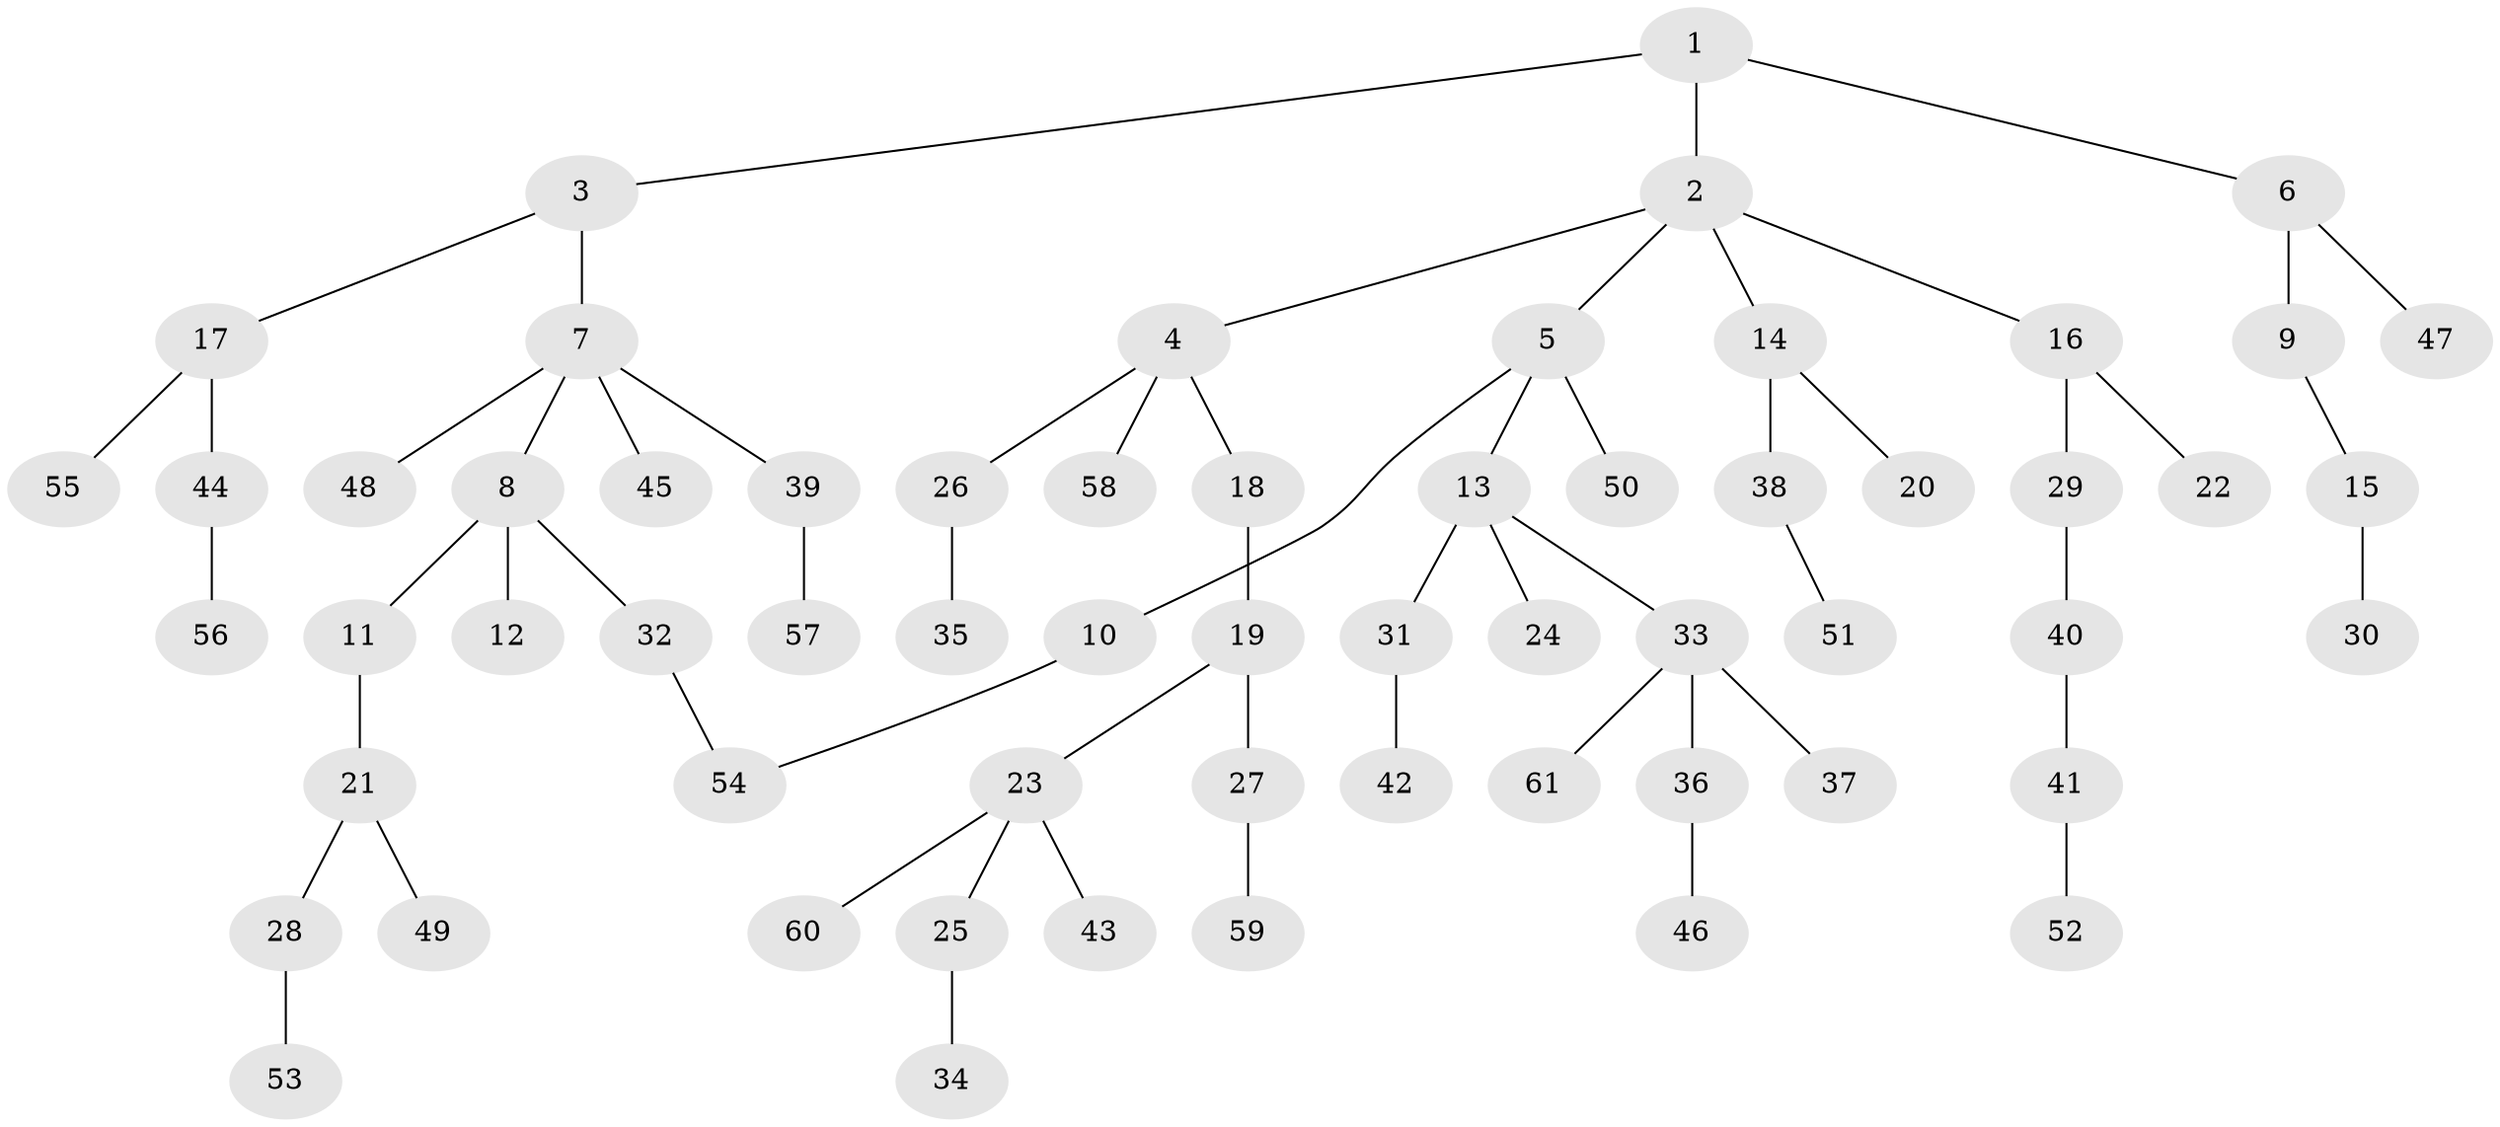 // Generated by graph-tools (version 1.1) at 2025/41/03/09/25 04:41:10]
// undirected, 61 vertices, 61 edges
graph export_dot {
graph [start="1"]
  node [color=gray90,style=filled];
  1;
  2;
  3;
  4;
  5;
  6;
  7;
  8;
  9;
  10;
  11;
  12;
  13;
  14;
  15;
  16;
  17;
  18;
  19;
  20;
  21;
  22;
  23;
  24;
  25;
  26;
  27;
  28;
  29;
  30;
  31;
  32;
  33;
  34;
  35;
  36;
  37;
  38;
  39;
  40;
  41;
  42;
  43;
  44;
  45;
  46;
  47;
  48;
  49;
  50;
  51;
  52;
  53;
  54;
  55;
  56;
  57;
  58;
  59;
  60;
  61;
  1 -- 2;
  1 -- 3;
  1 -- 6;
  2 -- 4;
  2 -- 5;
  2 -- 14;
  2 -- 16;
  3 -- 7;
  3 -- 17;
  4 -- 18;
  4 -- 26;
  4 -- 58;
  5 -- 10;
  5 -- 13;
  5 -- 50;
  6 -- 9;
  6 -- 47;
  7 -- 8;
  7 -- 39;
  7 -- 45;
  7 -- 48;
  8 -- 11;
  8 -- 12;
  8 -- 32;
  9 -- 15;
  10 -- 54;
  11 -- 21;
  13 -- 24;
  13 -- 31;
  13 -- 33;
  14 -- 20;
  14 -- 38;
  15 -- 30;
  16 -- 22;
  16 -- 29;
  17 -- 44;
  17 -- 55;
  18 -- 19;
  19 -- 23;
  19 -- 27;
  21 -- 28;
  21 -- 49;
  23 -- 25;
  23 -- 43;
  23 -- 60;
  25 -- 34;
  26 -- 35;
  27 -- 59;
  28 -- 53;
  29 -- 40;
  31 -- 42;
  32 -- 54;
  33 -- 36;
  33 -- 37;
  33 -- 61;
  36 -- 46;
  38 -- 51;
  39 -- 57;
  40 -- 41;
  41 -- 52;
  44 -- 56;
}
